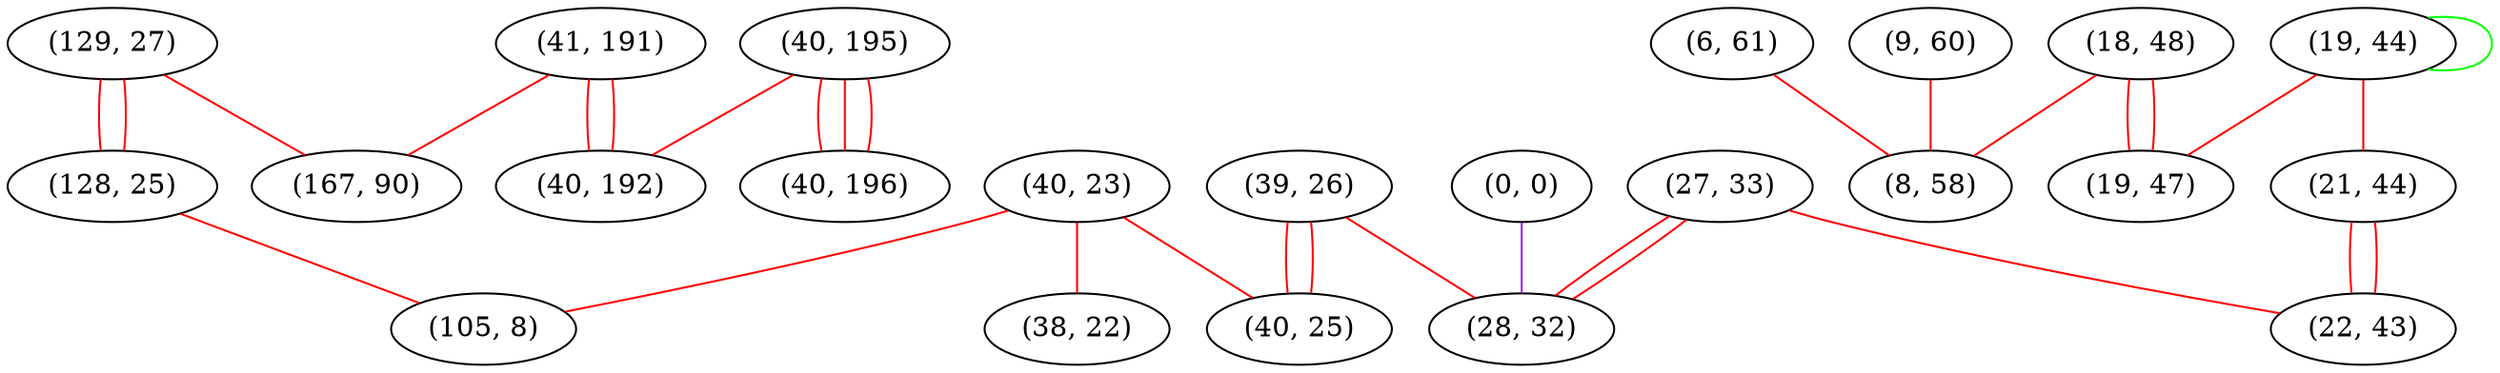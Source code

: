 graph "" {
"(129, 27)";
"(39, 26)";
"(41, 191)";
"(18, 48)";
"(19, 44)";
"(27, 33)";
"(6, 61)";
"(40, 23)";
"(19, 47)";
"(40, 195)";
"(0, 0)";
"(167, 90)";
"(128, 25)";
"(9, 60)";
"(38, 22)";
"(21, 44)";
"(40, 196)";
"(40, 25)";
"(105, 8)";
"(40, 192)";
"(22, 43)";
"(28, 32)";
"(8, 58)";
"(129, 27)" -- "(128, 25)"  [color=red, key=0, weight=1];
"(129, 27)" -- "(128, 25)"  [color=red, key=1, weight=1];
"(129, 27)" -- "(167, 90)"  [color=red, key=0, weight=1];
"(39, 26)" -- "(40, 25)"  [color=red, key=0, weight=1];
"(39, 26)" -- "(40, 25)"  [color=red, key=1, weight=1];
"(39, 26)" -- "(28, 32)"  [color=red, key=0, weight=1];
"(41, 191)" -- "(40, 192)"  [color=red, key=0, weight=1];
"(41, 191)" -- "(40, 192)"  [color=red, key=1, weight=1];
"(41, 191)" -- "(167, 90)"  [color=red, key=0, weight=1];
"(18, 48)" -- "(19, 47)"  [color=red, key=0, weight=1];
"(18, 48)" -- "(19, 47)"  [color=red, key=1, weight=1];
"(18, 48)" -- "(8, 58)"  [color=red, key=0, weight=1];
"(19, 44)" -- "(19, 47)"  [color=red, key=0, weight=1];
"(19, 44)" -- "(21, 44)"  [color=red, key=0, weight=1];
"(19, 44)" -- "(19, 44)"  [color=green, key=0, weight=2];
"(27, 33)" -- "(22, 43)"  [color=red, key=0, weight=1];
"(27, 33)" -- "(28, 32)"  [color=red, key=0, weight=1];
"(27, 33)" -- "(28, 32)"  [color=red, key=1, weight=1];
"(6, 61)" -- "(8, 58)"  [color=red, key=0, weight=1];
"(40, 23)" -- "(40, 25)"  [color=red, key=0, weight=1];
"(40, 23)" -- "(105, 8)"  [color=red, key=0, weight=1];
"(40, 23)" -- "(38, 22)"  [color=red, key=0, weight=1];
"(40, 195)" -- "(40, 192)"  [color=red, key=0, weight=1];
"(40, 195)" -- "(40, 196)"  [color=red, key=0, weight=1];
"(40, 195)" -- "(40, 196)"  [color=red, key=1, weight=1];
"(40, 195)" -- "(40, 196)"  [color=red, key=2, weight=1];
"(0, 0)" -- "(28, 32)"  [color=purple, key=0, weight=4];
"(128, 25)" -- "(105, 8)"  [color=red, key=0, weight=1];
"(9, 60)" -- "(8, 58)"  [color=red, key=0, weight=1];
"(21, 44)" -- "(22, 43)"  [color=red, key=0, weight=1];
"(21, 44)" -- "(22, 43)"  [color=red, key=1, weight=1];
}
